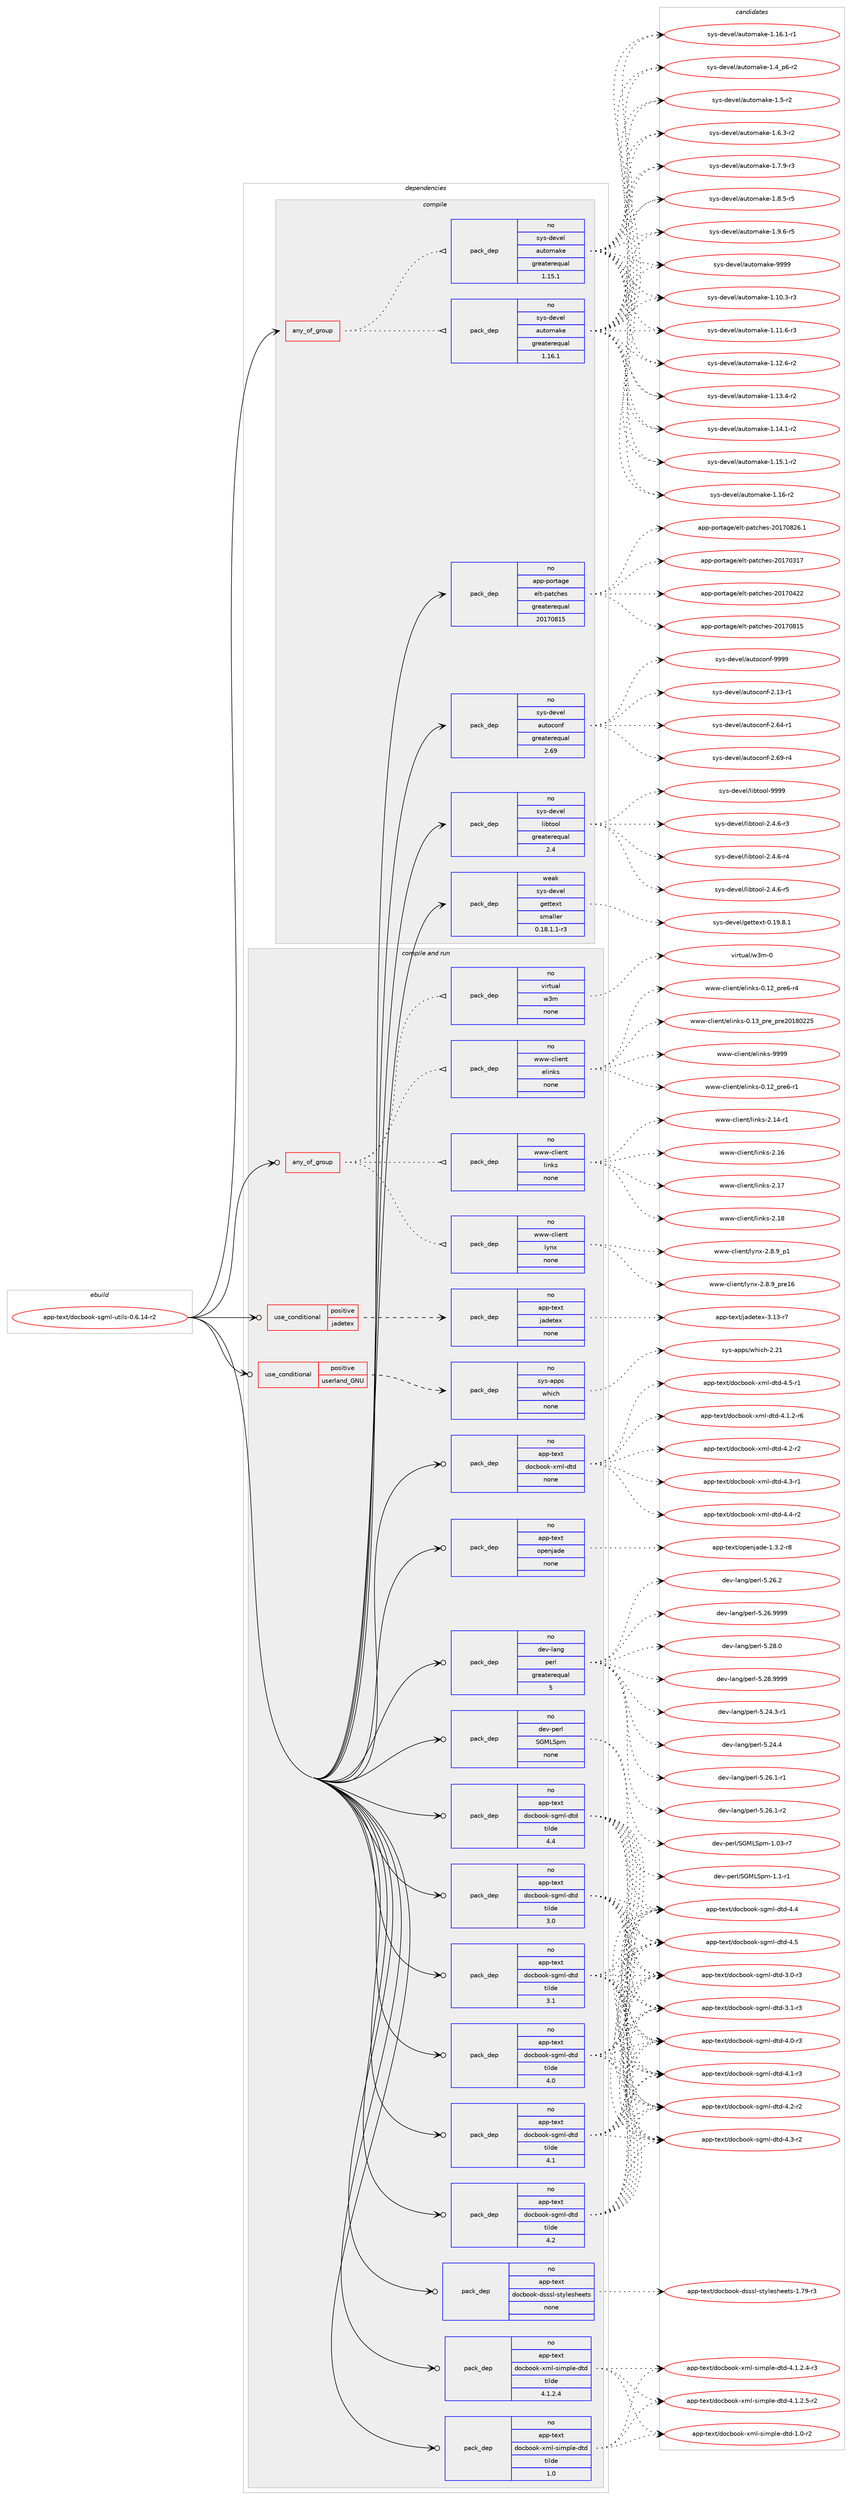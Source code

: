 digraph prolog {

# *************
# Graph options
# *************

newrank=true;
concentrate=true;
compound=true;
graph [rankdir=LR,fontname=Helvetica,fontsize=10,ranksep=1.5];#, ranksep=2.5, nodesep=0.2];
edge  [arrowhead=vee];
node  [fontname=Helvetica,fontsize=10];

# **********
# The ebuild
# **********

subgraph cluster_leftcol {
color=gray;
rank=same;
label=<<i>ebuild</i>>;
id [label="app-text/docbook-sgml-utils-0.6.14-r2", color=red, width=4, href="../app-text/docbook-sgml-utils-0.6.14-r2.svg"];
}

# ****************
# The dependencies
# ****************

subgraph cluster_midcol {
color=gray;
label=<<i>dependencies</i>>;
subgraph cluster_compile {
fillcolor="#eeeeee";
style=filled;
label=<<i>compile</i>>;
subgraph any19920 {
dependency1308523 [label=<<TABLE BORDER="0" CELLBORDER="1" CELLSPACING="0" CELLPADDING="4"><TR><TD CELLPADDING="10">any_of_group</TD></TR></TABLE>>, shape=none, color=red];subgraph pack932625 {
dependency1308524 [label=<<TABLE BORDER="0" CELLBORDER="1" CELLSPACING="0" CELLPADDING="4" WIDTH="220"><TR><TD ROWSPAN="6" CELLPADDING="30">pack_dep</TD></TR><TR><TD WIDTH="110">no</TD></TR><TR><TD>sys-devel</TD></TR><TR><TD>automake</TD></TR><TR><TD>greaterequal</TD></TR><TR><TD>1.16.1</TD></TR></TABLE>>, shape=none, color=blue];
}
dependency1308523:e -> dependency1308524:w [weight=20,style="dotted",arrowhead="oinv"];
subgraph pack932626 {
dependency1308525 [label=<<TABLE BORDER="0" CELLBORDER="1" CELLSPACING="0" CELLPADDING="4" WIDTH="220"><TR><TD ROWSPAN="6" CELLPADDING="30">pack_dep</TD></TR><TR><TD WIDTH="110">no</TD></TR><TR><TD>sys-devel</TD></TR><TR><TD>automake</TD></TR><TR><TD>greaterequal</TD></TR><TR><TD>1.15.1</TD></TR></TABLE>>, shape=none, color=blue];
}
dependency1308523:e -> dependency1308525:w [weight=20,style="dotted",arrowhead="oinv"];
}
id:e -> dependency1308523:w [weight=20,style="solid",arrowhead="vee"];
subgraph pack932627 {
dependency1308526 [label=<<TABLE BORDER="0" CELLBORDER="1" CELLSPACING="0" CELLPADDING="4" WIDTH="220"><TR><TD ROWSPAN="6" CELLPADDING="30">pack_dep</TD></TR><TR><TD WIDTH="110">no</TD></TR><TR><TD>app-portage</TD></TR><TR><TD>elt-patches</TD></TR><TR><TD>greaterequal</TD></TR><TR><TD>20170815</TD></TR></TABLE>>, shape=none, color=blue];
}
id:e -> dependency1308526:w [weight=20,style="solid",arrowhead="vee"];
subgraph pack932628 {
dependency1308527 [label=<<TABLE BORDER="0" CELLBORDER="1" CELLSPACING="0" CELLPADDING="4" WIDTH="220"><TR><TD ROWSPAN="6" CELLPADDING="30">pack_dep</TD></TR><TR><TD WIDTH="110">no</TD></TR><TR><TD>sys-devel</TD></TR><TR><TD>autoconf</TD></TR><TR><TD>greaterequal</TD></TR><TR><TD>2.69</TD></TR></TABLE>>, shape=none, color=blue];
}
id:e -> dependency1308527:w [weight=20,style="solid",arrowhead="vee"];
subgraph pack932629 {
dependency1308528 [label=<<TABLE BORDER="0" CELLBORDER="1" CELLSPACING="0" CELLPADDING="4" WIDTH="220"><TR><TD ROWSPAN="6" CELLPADDING="30">pack_dep</TD></TR><TR><TD WIDTH="110">no</TD></TR><TR><TD>sys-devel</TD></TR><TR><TD>libtool</TD></TR><TR><TD>greaterequal</TD></TR><TR><TD>2.4</TD></TR></TABLE>>, shape=none, color=blue];
}
id:e -> dependency1308528:w [weight=20,style="solid",arrowhead="vee"];
subgraph pack932630 {
dependency1308529 [label=<<TABLE BORDER="0" CELLBORDER="1" CELLSPACING="0" CELLPADDING="4" WIDTH="220"><TR><TD ROWSPAN="6" CELLPADDING="30">pack_dep</TD></TR><TR><TD WIDTH="110">weak</TD></TR><TR><TD>sys-devel</TD></TR><TR><TD>gettext</TD></TR><TR><TD>smaller</TD></TR><TR><TD>0.18.1.1-r3</TD></TR></TABLE>>, shape=none, color=blue];
}
id:e -> dependency1308529:w [weight=20,style="solid",arrowhead="vee"];
}
subgraph cluster_compileandrun {
fillcolor="#eeeeee";
style=filled;
label=<<i>compile and run</i>>;
subgraph any19921 {
dependency1308530 [label=<<TABLE BORDER="0" CELLBORDER="1" CELLSPACING="0" CELLPADDING="4"><TR><TD CELLPADDING="10">any_of_group</TD></TR></TABLE>>, shape=none, color=red];subgraph pack932631 {
dependency1308531 [label=<<TABLE BORDER="0" CELLBORDER="1" CELLSPACING="0" CELLPADDING="4" WIDTH="220"><TR><TD ROWSPAN="6" CELLPADDING="30">pack_dep</TD></TR><TR><TD WIDTH="110">no</TD></TR><TR><TD>www-client</TD></TR><TR><TD>lynx</TD></TR><TR><TD>none</TD></TR><TR><TD></TD></TR></TABLE>>, shape=none, color=blue];
}
dependency1308530:e -> dependency1308531:w [weight=20,style="dotted",arrowhead="oinv"];
subgraph pack932632 {
dependency1308532 [label=<<TABLE BORDER="0" CELLBORDER="1" CELLSPACING="0" CELLPADDING="4" WIDTH="220"><TR><TD ROWSPAN="6" CELLPADDING="30">pack_dep</TD></TR><TR><TD WIDTH="110">no</TD></TR><TR><TD>www-client</TD></TR><TR><TD>links</TD></TR><TR><TD>none</TD></TR><TR><TD></TD></TR></TABLE>>, shape=none, color=blue];
}
dependency1308530:e -> dependency1308532:w [weight=20,style="dotted",arrowhead="oinv"];
subgraph pack932633 {
dependency1308533 [label=<<TABLE BORDER="0" CELLBORDER="1" CELLSPACING="0" CELLPADDING="4" WIDTH="220"><TR><TD ROWSPAN="6" CELLPADDING="30">pack_dep</TD></TR><TR><TD WIDTH="110">no</TD></TR><TR><TD>www-client</TD></TR><TR><TD>elinks</TD></TR><TR><TD>none</TD></TR><TR><TD></TD></TR></TABLE>>, shape=none, color=blue];
}
dependency1308530:e -> dependency1308533:w [weight=20,style="dotted",arrowhead="oinv"];
subgraph pack932634 {
dependency1308534 [label=<<TABLE BORDER="0" CELLBORDER="1" CELLSPACING="0" CELLPADDING="4" WIDTH="220"><TR><TD ROWSPAN="6" CELLPADDING="30">pack_dep</TD></TR><TR><TD WIDTH="110">no</TD></TR><TR><TD>virtual</TD></TR><TR><TD>w3m</TD></TR><TR><TD>none</TD></TR><TR><TD></TD></TR></TABLE>>, shape=none, color=blue];
}
dependency1308530:e -> dependency1308534:w [weight=20,style="dotted",arrowhead="oinv"];
}
id:e -> dependency1308530:w [weight=20,style="solid",arrowhead="odotvee"];
subgraph cond355432 {
dependency1308535 [label=<<TABLE BORDER="0" CELLBORDER="1" CELLSPACING="0" CELLPADDING="4"><TR><TD ROWSPAN="3" CELLPADDING="10">use_conditional</TD></TR><TR><TD>positive</TD></TR><TR><TD>jadetex</TD></TR></TABLE>>, shape=none, color=red];
subgraph pack932635 {
dependency1308536 [label=<<TABLE BORDER="0" CELLBORDER="1" CELLSPACING="0" CELLPADDING="4" WIDTH="220"><TR><TD ROWSPAN="6" CELLPADDING="30">pack_dep</TD></TR><TR><TD WIDTH="110">no</TD></TR><TR><TD>app-text</TD></TR><TR><TD>jadetex</TD></TR><TR><TD>none</TD></TR><TR><TD></TD></TR></TABLE>>, shape=none, color=blue];
}
dependency1308535:e -> dependency1308536:w [weight=20,style="dashed",arrowhead="vee"];
}
id:e -> dependency1308535:w [weight=20,style="solid",arrowhead="odotvee"];
subgraph cond355433 {
dependency1308537 [label=<<TABLE BORDER="0" CELLBORDER="1" CELLSPACING="0" CELLPADDING="4"><TR><TD ROWSPAN="3" CELLPADDING="10">use_conditional</TD></TR><TR><TD>positive</TD></TR><TR><TD>userland_GNU</TD></TR></TABLE>>, shape=none, color=red];
subgraph pack932636 {
dependency1308538 [label=<<TABLE BORDER="0" CELLBORDER="1" CELLSPACING="0" CELLPADDING="4" WIDTH="220"><TR><TD ROWSPAN="6" CELLPADDING="30">pack_dep</TD></TR><TR><TD WIDTH="110">no</TD></TR><TR><TD>sys-apps</TD></TR><TR><TD>which</TD></TR><TR><TD>none</TD></TR><TR><TD></TD></TR></TABLE>>, shape=none, color=blue];
}
dependency1308537:e -> dependency1308538:w [weight=20,style="dashed",arrowhead="vee"];
}
id:e -> dependency1308537:w [weight=20,style="solid",arrowhead="odotvee"];
subgraph pack932637 {
dependency1308539 [label=<<TABLE BORDER="0" CELLBORDER="1" CELLSPACING="0" CELLPADDING="4" WIDTH="220"><TR><TD ROWSPAN="6" CELLPADDING="30">pack_dep</TD></TR><TR><TD WIDTH="110">no</TD></TR><TR><TD>app-text</TD></TR><TR><TD>docbook-dsssl-stylesheets</TD></TR><TR><TD>none</TD></TR><TR><TD></TD></TR></TABLE>>, shape=none, color=blue];
}
id:e -> dependency1308539:w [weight=20,style="solid",arrowhead="odotvee"];
subgraph pack932638 {
dependency1308540 [label=<<TABLE BORDER="0" CELLBORDER="1" CELLSPACING="0" CELLPADDING="4" WIDTH="220"><TR><TD ROWSPAN="6" CELLPADDING="30">pack_dep</TD></TR><TR><TD WIDTH="110">no</TD></TR><TR><TD>app-text</TD></TR><TR><TD>docbook-sgml-dtd</TD></TR><TR><TD>tilde</TD></TR><TR><TD>3.0</TD></TR></TABLE>>, shape=none, color=blue];
}
id:e -> dependency1308540:w [weight=20,style="solid",arrowhead="odotvee"];
subgraph pack932639 {
dependency1308541 [label=<<TABLE BORDER="0" CELLBORDER="1" CELLSPACING="0" CELLPADDING="4" WIDTH="220"><TR><TD ROWSPAN="6" CELLPADDING="30">pack_dep</TD></TR><TR><TD WIDTH="110">no</TD></TR><TR><TD>app-text</TD></TR><TR><TD>docbook-sgml-dtd</TD></TR><TR><TD>tilde</TD></TR><TR><TD>3.1</TD></TR></TABLE>>, shape=none, color=blue];
}
id:e -> dependency1308541:w [weight=20,style="solid",arrowhead="odotvee"];
subgraph pack932640 {
dependency1308542 [label=<<TABLE BORDER="0" CELLBORDER="1" CELLSPACING="0" CELLPADDING="4" WIDTH="220"><TR><TD ROWSPAN="6" CELLPADDING="30">pack_dep</TD></TR><TR><TD WIDTH="110">no</TD></TR><TR><TD>app-text</TD></TR><TR><TD>docbook-sgml-dtd</TD></TR><TR><TD>tilde</TD></TR><TR><TD>4.0</TD></TR></TABLE>>, shape=none, color=blue];
}
id:e -> dependency1308542:w [weight=20,style="solid",arrowhead="odotvee"];
subgraph pack932641 {
dependency1308543 [label=<<TABLE BORDER="0" CELLBORDER="1" CELLSPACING="0" CELLPADDING="4" WIDTH="220"><TR><TD ROWSPAN="6" CELLPADDING="30">pack_dep</TD></TR><TR><TD WIDTH="110">no</TD></TR><TR><TD>app-text</TD></TR><TR><TD>docbook-sgml-dtd</TD></TR><TR><TD>tilde</TD></TR><TR><TD>4.1</TD></TR></TABLE>>, shape=none, color=blue];
}
id:e -> dependency1308543:w [weight=20,style="solid",arrowhead="odotvee"];
subgraph pack932642 {
dependency1308544 [label=<<TABLE BORDER="0" CELLBORDER="1" CELLSPACING="0" CELLPADDING="4" WIDTH="220"><TR><TD ROWSPAN="6" CELLPADDING="30">pack_dep</TD></TR><TR><TD WIDTH="110">no</TD></TR><TR><TD>app-text</TD></TR><TR><TD>docbook-sgml-dtd</TD></TR><TR><TD>tilde</TD></TR><TR><TD>4.2</TD></TR></TABLE>>, shape=none, color=blue];
}
id:e -> dependency1308544:w [weight=20,style="solid",arrowhead="odotvee"];
subgraph pack932643 {
dependency1308545 [label=<<TABLE BORDER="0" CELLBORDER="1" CELLSPACING="0" CELLPADDING="4" WIDTH="220"><TR><TD ROWSPAN="6" CELLPADDING="30">pack_dep</TD></TR><TR><TD WIDTH="110">no</TD></TR><TR><TD>app-text</TD></TR><TR><TD>docbook-sgml-dtd</TD></TR><TR><TD>tilde</TD></TR><TR><TD>4.4</TD></TR></TABLE>>, shape=none, color=blue];
}
id:e -> dependency1308545:w [weight=20,style="solid",arrowhead="odotvee"];
subgraph pack932644 {
dependency1308546 [label=<<TABLE BORDER="0" CELLBORDER="1" CELLSPACING="0" CELLPADDING="4" WIDTH="220"><TR><TD ROWSPAN="6" CELLPADDING="30">pack_dep</TD></TR><TR><TD WIDTH="110">no</TD></TR><TR><TD>app-text</TD></TR><TR><TD>docbook-xml-dtd</TD></TR><TR><TD>none</TD></TR><TR><TD></TD></TR></TABLE>>, shape=none, color=blue];
}
id:e -> dependency1308546:w [weight=20,style="solid",arrowhead="odotvee"];
subgraph pack932645 {
dependency1308547 [label=<<TABLE BORDER="0" CELLBORDER="1" CELLSPACING="0" CELLPADDING="4" WIDTH="220"><TR><TD ROWSPAN="6" CELLPADDING="30">pack_dep</TD></TR><TR><TD WIDTH="110">no</TD></TR><TR><TD>app-text</TD></TR><TR><TD>docbook-xml-simple-dtd</TD></TR><TR><TD>tilde</TD></TR><TR><TD>1.0</TD></TR></TABLE>>, shape=none, color=blue];
}
id:e -> dependency1308547:w [weight=20,style="solid",arrowhead="odotvee"];
subgraph pack932646 {
dependency1308548 [label=<<TABLE BORDER="0" CELLBORDER="1" CELLSPACING="0" CELLPADDING="4" WIDTH="220"><TR><TD ROWSPAN="6" CELLPADDING="30">pack_dep</TD></TR><TR><TD WIDTH="110">no</TD></TR><TR><TD>app-text</TD></TR><TR><TD>docbook-xml-simple-dtd</TD></TR><TR><TD>tilde</TD></TR><TR><TD>4.1.2.4</TD></TR></TABLE>>, shape=none, color=blue];
}
id:e -> dependency1308548:w [weight=20,style="solid",arrowhead="odotvee"];
subgraph pack932647 {
dependency1308549 [label=<<TABLE BORDER="0" CELLBORDER="1" CELLSPACING="0" CELLPADDING="4" WIDTH="220"><TR><TD ROWSPAN="6" CELLPADDING="30">pack_dep</TD></TR><TR><TD WIDTH="110">no</TD></TR><TR><TD>app-text</TD></TR><TR><TD>openjade</TD></TR><TR><TD>none</TD></TR><TR><TD></TD></TR></TABLE>>, shape=none, color=blue];
}
id:e -> dependency1308549:w [weight=20,style="solid",arrowhead="odotvee"];
subgraph pack932648 {
dependency1308550 [label=<<TABLE BORDER="0" CELLBORDER="1" CELLSPACING="0" CELLPADDING="4" WIDTH="220"><TR><TD ROWSPAN="6" CELLPADDING="30">pack_dep</TD></TR><TR><TD WIDTH="110">no</TD></TR><TR><TD>dev-lang</TD></TR><TR><TD>perl</TD></TR><TR><TD>greaterequal</TD></TR><TR><TD>5</TD></TR></TABLE>>, shape=none, color=blue];
}
id:e -> dependency1308550:w [weight=20,style="solid",arrowhead="odotvee"];
subgraph pack932649 {
dependency1308551 [label=<<TABLE BORDER="0" CELLBORDER="1" CELLSPACING="0" CELLPADDING="4" WIDTH="220"><TR><TD ROWSPAN="6" CELLPADDING="30">pack_dep</TD></TR><TR><TD WIDTH="110">no</TD></TR><TR><TD>dev-perl</TD></TR><TR><TD>SGMLSpm</TD></TR><TR><TD>none</TD></TR><TR><TD></TD></TR></TABLE>>, shape=none, color=blue];
}
id:e -> dependency1308551:w [weight=20,style="solid",arrowhead="odotvee"];
}
subgraph cluster_run {
fillcolor="#eeeeee";
style=filled;
label=<<i>run</i>>;
}
}

# **************
# The candidates
# **************

subgraph cluster_choices {
rank=same;
color=gray;
label=<<i>candidates</i>>;

subgraph choice932625 {
color=black;
nodesep=1;
choice11512111545100101118101108479711711611110997107101454946494846514511451 [label="sys-devel/automake-1.10.3-r3", color=red, width=4,href="../sys-devel/automake-1.10.3-r3.svg"];
choice11512111545100101118101108479711711611110997107101454946494946544511451 [label="sys-devel/automake-1.11.6-r3", color=red, width=4,href="../sys-devel/automake-1.11.6-r3.svg"];
choice11512111545100101118101108479711711611110997107101454946495046544511450 [label="sys-devel/automake-1.12.6-r2", color=red, width=4,href="../sys-devel/automake-1.12.6-r2.svg"];
choice11512111545100101118101108479711711611110997107101454946495146524511450 [label="sys-devel/automake-1.13.4-r2", color=red, width=4,href="../sys-devel/automake-1.13.4-r2.svg"];
choice11512111545100101118101108479711711611110997107101454946495246494511450 [label="sys-devel/automake-1.14.1-r2", color=red, width=4,href="../sys-devel/automake-1.14.1-r2.svg"];
choice11512111545100101118101108479711711611110997107101454946495346494511450 [label="sys-devel/automake-1.15.1-r2", color=red, width=4,href="../sys-devel/automake-1.15.1-r2.svg"];
choice1151211154510010111810110847971171161111099710710145494649544511450 [label="sys-devel/automake-1.16-r2", color=red, width=4,href="../sys-devel/automake-1.16-r2.svg"];
choice11512111545100101118101108479711711611110997107101454946495446494511449 [label="sys-devel/automake-1.16.1-r1", color=red, width=4,href="../sys-devel/automake-1.16.1-r1.svg"];
choice115121115451001011181011084797117116111109971071014549465295112544511450 [label="sys-devel/automake-1.4_p6-r2", color=red, width=4,href="../sys-devel/automake-1.4_p6-r2.svg"];
choice11512111545100101118101108479711711611110997107101454946534511450 [label="sys-devel/automake-1.5-r2", color=red, width=4,href="../sys-devel/automake-1.5-r2.svg"];
choice115121115451001011181011084797117116111109971071014549465446514511450 [label="sys-devel/automake-1.6.3-r2", color=red, width=4,href="../sys-devel/automake-1.6.3-r2.svg"];
choice115121115451001011181011084797117116111109971071014549465546574511451 [label="sys-devel/automake-1.7.9-r3", color=red, width=4,href="../sys-devel/automake-1.7.9-r3.svg"];
choice115121115451001011181011084797117116111109971071014549465646534511453 [label="sys-devel/automake-1.8.5-r5", color=red, width=4,href="../sys-devel/automake-1.8.5-r5.svg"];
choice115121115451001011181011084797117116111109971071014549465746544511453 [label="sys-devel/automake-1.9.6-r5", color=red, width=4,href="../sys-devel/automake-1.9.6-r5.svg"];
choice115121115451001011181011084797117116111109971071014557575757 [label="sys-devel/automake-9999", color=red, width=4,href="../sys-devel/automake-9999.svg"];
dependency1308524:e -> choice11512111545100101118101108479711711611110997107101454946494846514511451:w [style=dotted,weight="100"];
dependency1308524:e -> choice11512111545100101118101108479711711611110997107101454946494946544511451:w [style=dotted,weight="100"];
dependency1308524:e -> choice11512111545100101118101108479711711611110997107101454946495046544511450:w [style=dotted,weight="100"];
dependency1308524:e -> choice11512111545100101118101108479711711611110997107101454946495146524511450:w [style=dotted,weight="100"];
dependency1308524:e -> choice11512111545100101118101108479711711611110997107101454946495246494511450:w [style=dotted,weight="100"];
dependency1308524:e -> choice11512111545100101118101108479711711611110997107101454946495346494511450:w [style=dotted,weight="100"];
dependency1308524:e -> choice1151211154510010111810110847971171161111099710710145494649544511450:w [style=dotted,weight="100"];
dependency1308524:e -> choice11512111545100101118101108479711711611110997107101454946495446494511449:w [style=dotted,weight="100"];
dependency1308524:e -> choice115121115451001011181011084797117116111109971071014549465295112544511450:w [style=dotted,weight="100"];
dependency1308524:e -> choice11512111545100101118101108479711711611110997107101454946534511450:w [style=dotted,weight="100"];
dependency1308524:e -> choice115121115451001011181011084797117116111109971071014549465446514511450:w [style=dotted,weight="100"];
dependency1308524:e -> choice115121115451001011181011084797117116111109971071014549465546574511451:w [style=dotted,weight="100"];
dependency1308524:e -> choice115121115451001011181011084797117116111109971071014549465646534511453:w [style=dotted,weight="100"];
dependency1308524:e -> choice115121115451001011181011084797117116111109971071014549465746544511453:w [style=dotted,weight="100"];
dependency1308524:e -> choice115121115451001011181011084797117116111109971071014557575757:w [style=dotted,weight="100"];
}
subgraph choice932626 {
color=black;
nodesep=1;
choice11512111545100101118101108479711711611110997107101454946494846514511451 [label="sys-devel/automake-1.10.3-r3", color=red, width=4,href="../sys-devel/automake-1.10.3-r3.svg"];
choice11512111545100101118101108479711711611110997107101454946494946544511451 [label="sys-devel/automake-1.11.6-r3", color=red, width=4,href="../sys-devel/automake-1.11.6-r3.svg"];
choice11512111545100101118101108479711711611110997107101454946495046544511450 [label="sys-devel/automake-1.12.6-r2", color=red, width=4,href="../sys-devel/automake-1.12.6-r2.svg"];
choice11512111545100101118101108479711711611110997107101454946495146524511450 [label="sys-devel/automake-1.13.4-r2", color=red, width=4,href="../sys-devel/automake-1.13.4-r2.svg"];
choice11512111545100101118101108479711711611110997107101454946495246494511450 [label="sys-devel/automake-1.14.1-r2", color=red, width=4,href="../sys-devel/automake-1.14.1-r2.svg"];
choice11512111545100101118101108479711711611110997107101454946495346494511450 [label="sys-devel/automake-1.15.1-r2", color=red, width=4,href="../sys-devel/automake-1.15.1-r2.svg"];
choice1151211154510010111810110847971171161111099710710145494649544511450 [label="sys-devel/automake-1.16-r2", color=red, width=4,href="../sys-devel/automake-1.16-r2.svg"];
choice11512111545100101118101108479711711611110997107101454946495446494511449 [label="sys-devel/automake-1.16.1-r1", color=red, width=4,href="../sys-devel/automake-1.16.1-r1.svg"];
choice115121115451001011181011084797117116111109971071014549465295112544511450 [label="sys-devel/automake-1.4_p6-r2", color=red, width=4,href="../sys-devel/automake-1.4_p6-r2.svg"];
choice11512111545100101118101108479711711611110997107101454946534511450 [label="sys-devel/automake-1.5-r2", color=red, width=4,href="../sys-devel/automake-1.5-r2.svg"];
choice115121115451001011181011084797117116111109971071014549465446514511450 [label="sys-devel/automake-1.6.3-r2", color=red, width=4,href="../sys-devel/automake-1.6.3-r2.svg"];
choice115121115451001011181011084797117116111109971071014549465546574511451 [label="sys-devel/automake-1.7.9-r3", color=red, width=4,href="../sys-devel/automake-1.7.9-r3.svg"];
choice115121115451001011181011084797117116111109971071014549465646534511453 [label="sys-devel/automake-1.8.5-r5", color=red, width=4,href="../sys-devel/automake-1.8.5-r5.svg"];
choice115121115451001011181011084797117116111109971071014549465746544511453 [label="sys-devel/automake-1.9.6-r5", color=red, width=4,href="../sys-devel/automake-1.9.6-r5.svg"];
choice115121115451001011181011084797117116111109971071014557575757 [label="sys-devel/automake-9999", color=red, width=4,href="../sys-devel/automake-9999.svg"];
dependency1308525:e -> choice11512111545100101118101108479711711611110997107101454946494846514511451:w [style=dotted,weight="100"];
dependency1308525:e -> choice11512111545100101118101108479711711611110997107101454946494946544511451:w [style=dotted,weight="100"];
dependency1308525:e -> choice11512111545100101118101108479711711611110997107101454946495046544511450:w [style=dotted,weight="100"];
dependency1308525:e -> choice11512111545100101118101108479711711611110997107101454946495146524511450:w [style=dotted,weight="100"];
dependency1308525:e -> choice11512111545100101118101108479711711611110997107101454946495246494511450:w [style=dotted,weight="100"];
dependency1308525:e -> choice11512111545100101118101108479711711611110997107101454946495346494511450:w [style=dotted,weight="100"];
dependency1308525:e -> choice1151211154510010111810110847971171161111099710710145494649544511450:w [style=dotted,weight="100"];
dependency1308525:e -> choice11512111545100101118101108479711711611110997107101454946495446494511449:w [style=dotted,weight="100"];
dependency1308525:e -> choice115121115451001011181011084797117116111109971071014549465295112544511450:w [style=dotted,weight="100"];
dependency1308525:e -> choice11512111545100101118101108479711711611110997107101454946534511450:w [style=dotted,weight="100"];
dependency1308525:e -> choice115121115451001011181011084797117116111109971071014549465446514511450:w [style=dotted,weight="100"];
dependency1308525:e -> choice115121115451001011181011084797117116111109971071014549465546574511451:w [style=dotted,weight="100"];
dependency1308525:e -> choice115121115451001011181011084797117116111109971071014549465646534511453:w [style=dotted,weight="100"];
dependency1308525:e -> choice115121115451001011181011084797117116111109971071014549465746544511453:w [style=dotted,weight="100"];
dependency1308525:e -> choice115121115451001011181011084797117116111109971071014557575757:w [style=dotted,weight="100"];
}
subgraph choice932627 {
color=black;
nodesep=1;
choice97112112451121111141169710310147101108116451129711699104101115455048495548514955 [label="app-portage/elt-patches-20170317", color=red, width=4,href="../app-portage/elt-patches-20170317.svg"];
choice97112112451121111141169710310147101108116451129711699104101115455048495548525050 [label="app-portage/elt-patches-20170422", color=red, width=4,href="../app-portage/elt-patches-20170422.svg"];
choice97112112451121111141169710310147101108116451129711699104101115455048495548564953 [label="app-portage/elt-patches-20170815", color=red, width=4,href="../app-portage/elt-patches-20170815.svg"];
choice971121124511211111411697103101471011081164511297116991041011154550484955485650544649 [label="app-portage/elt-patches-20170826.1", color=red, width=4,href="../app-portage/elt-patches-20170826.1.svg"];
dependency1308526:e -> choice97112112451121111141169710310147101108116451129711699104101115455048495548514955:w [style=dotted,weight="100"];
dependency1308526:e -> choice97112112451121111141169710310147101108116451129711699104101115455048495548525050:w [style=dotted,weight="100"];
dependency1308526:e -> choice97112112451121111141169710310147101108116451129711699104101115455048495548564953:w [style=dotted,weight="100"];
dependency1308526:e -> choice971121124511211111411697103101471011081164511297116991041011154550484955485650544649:w [style=dotted,weight="100"];
}
subgraph choice932628 {
color=black;
nodesep=1;
choice1151211154510010111810110847971171161119911111010245504649514511449 [label="sys-devel/autoconf-2.13-r1", color=red, width=4,href="../sys-devel/autoconf-2.13-r1.svg"];
choice1151211154510010111810110847971171161119911111010245504654524511449 [label="sys-devel/autoconf-2.64-r1", color=red, width=4,href="../sys-devel/autoconf-2.64-r1.svg"];
choice1151211154510010111810110847971171161119911111010245504654574511452 [label="sys-devel/autoconf-2.69-r4", color=red, width=4,href="../sys-devel/autoconf-2.69-r4.svg"];
choice115121115451001011181011084797117116111991111101024557575757 [label="sys-devel/autoconf-9999", color=red, width=4,href="../sys-devel/autoconf-9999.svg"];
dependency1308527:e -> choice1151211154510010111810110847971171161119911111010245504649514511449:w [style=dotted,weight="100"];
dependency1308527:e -> choice1151211154510010111810110847971171161119911111010245504654524511449:w [style=dotted,weight="100"];
dependency1308527:e -> choice1151211154510010111810110847971171161119911111010245504654574511452:w [style=dotted,weight="100"];
dependency1308527:e -> choice115121115451001011181011084797117116111991111101024557575757:w [style=dotted,weight="100"];
}
subgraph choice932629 {
color=black;
nodesep=1;
choice1151211154510010111810110847108105981161111111084550465246544511451 [label="sys-devel/libtool-2.4.6-r3", color=red, width=4,href="../sys-devel/libtool-2.4.6-r3.svg"];
choice1151211154510010111810110847108105981161111111084550465246544511452 [label="sys-devel/libtool-2.4.6-r4", color=red, width=4,href="../sys-devel/libtool-2.4.6-r4.svg"];
choice1151211154510010111810110847108105981161111111084550465246544511453 [label="sys-devel/libtool-2.4.6-r5", color=red, width=4,href="../sys-devel/libtool-2.4.6-r5.svg"];
choice1151211154510010111810110847108105981161111111084557575757 [label="sys-devel/libtool-9999", color=red, width=4,href="../sys-devel/libtool-9999.svg"];
dependency1308528:e -> choice1151211154510010111810110847108105981161111111084550465246544511451:w [style=dotted,weight="100"];
dependency1308528:e -> choice1151211154510010111810110847108105981161111111084550465246544511452:w [style=dotted,weight="100"];
dependency1308528:e -> choice1151211154510010111810110847108105981161111111084550465246544511453:w [style=dotted,weight="100"];
dependency1308528:e -> choice1151211154510010111810110847108105981161111111084557575757:w [style=dotted,weight="100"];
}
subgraph choice932630 {
color=black;
nodesep=1;
choice1151211154510010111810110847103101116116101120116454846495746564649 [label="sys-devel/gettext-0.19.8.1", color=red, width=4,href="../sys-devel/gettext-0.19.8.1.svg"];
dependency1308529:e -> choice1151211154510010111810110847103101116116101120116454846495746564649:w [style=dotted,weight="100"];
}
subgraph choice932631 {
color=black;
nodesep=1;
choice1191191194599108105101110116471081211101204550465646579511249 [label="www-client/lynx-2.8.9_p1", color=red, width=4,href="../www-client/lynx-2.8.9_p1.svg"];
choice119119119459910810510111011647108121110120455046564657951121141014954 [label="www-client/lynx-2.8.9_pre16", color=red, width=4,href="../www-client/lynx-2.8.9_pre16.svg"];
dependency1308531:e -> choice1191191194599108105101110116471081211101204550465646579511249:w [style=dotted,weight="100"];
dependency1308531:e -> choice119119119459910810510111011647108121110120455046564657951121141014954:w [style=dotted,weight="100"];
}
subgraph choice932632 {
color=black;
nodesep=1;
choice11911911945991081051011101164710810511010711545504649524511449 [label="www-client/links-2.14-r1", color=red, width=4,href="../www-client/links-2.14-r1.svg"];
choice1191191194599108105101110116471081051101071154550464954 [label="www-client/links-2.16", color=red, width=4,href="../www-client/links-2.16.svg"];
choice1191191194599108105101110116471081051101071154550464955 [label="www-client/links-2.17", color=red, width=4,href="../www-client/links-2.17.svg"];
choice1191191194599108105101110116471081051101071154550464956 [label="www-client/links-2.18", color=red, width=4,href="../www-client/links-2.18.svg"];
dependency1308532:e -> choice11911911945991081051011101164710810511010711545504649524511449:w [style=dotted,weight="100"];
dependency1308532:e -> choice1191191194599108105101110116471081051101071154550464954:w [style=dotted,weight="100"];
dependency1308532:e -> choice1191191194599108105101110116471081051101071154550464955:w [style=dotted,weight="100"];
dependency1308532:e -> choice1191191194599108105101110116471081051101071154550464956:w [style=dotted,weight="100"];
}
subgraph choice932633 {
color=black;
nodesep=1;
choice119119119459910810510111011647101108105110107115454846495095112114101544511449 [label="www-client/elinks-0.12_pre6-r1", color=red, width=4,href="../www-client/elinks-0.12_pre6-r1.svg"];
choice119119119459910810510111011647101108105110107115454846495095112114101544511452 [label="www-client/elinks-0.12_pre6-r4", color=red, width=4,href="../www-client/elinks-0.12_pre6-r4.svg"];
choice119119119459910810510111011647101108105110107115454846495195112114101951121141015048495648505053 [label="www-client/elinks-0.13_pre_pre20180225", color=red, width=4,href="../www-client/elinks-0.13_pre_pre20180225.svg"];
choice1191191194599108105101110116471011081051101071154557575757 [label="www-client/elinks-9999", color=red, width=4,href="../www-client/elinks-9999.svg"];
dependency1308533:e -> choice119119119459910810510111011647101108105110107115454846495095112114101544511449:w [style=dotted,weight="100"];
dependency1308533:e -> choice119119119459910810510111011647101108105110107115454846495095112114101544511452:w [style=dotted,weight="100"];
dependency1308533:e -> choice119119119459910810510111011647101108105110107115454846495195112114101951121141015048495648505053:w [style=dotted,weight="100"];
dependency1308533:e -> choice1191191194599108105101110116471011081051101071154557575757:w [style=dotted,weight="100"];
}
subgraph choice932634 {
color=black;
nodesep=1;
choice1181051141161179710847119511094548 [label="virtual/w3m-0", color=red, width=4,href="../virtual/w3m-0.svg"];
dependency1308534:e -> choice1181051141161179710847119511094548:w [style=dotted,weight="100"];
}
subgraph choice932635 {
color=black;
nodesep=1;
choice9711211245116101120116471069710010111610112045514649514511455 [label="app-text/jadetex-3.13-r7", color=red, width=4,href="../app-text/jadetex-3.13-r7.svg"];
dependency1308536:e -> choice9711211245116101120116471069710010111610112045514649514511455:w [style=dotted,weight="100"];
}
subgraph choice932636 {
color=black;
nodesep=1;
choice115121115459711211211547119104105991044550465049 [label="sys-apps/which-2.21", color=red, width=4,href="../sys-apps/which-2.21.svg"];
dependency1308538:e -> choice115121115459711211211547119104105991044550465049:w [style=dotted,weight="100"];
}
subgraph choice932637 {
color=black;
nodesep=1;
choice9711211245116101120116471001119998111111107451001151151151084511511612110810111510410110111611545494655574511451 [label="app-text/docbook-dsssl-stylesheets-1.79-r3", color=red, width=4,href="../app-text/docbook-dsssl-stylesheets-1.79-r3.svg"];
dependency1308539:e -> choice9711211245116101120116471001119998111111107451001151151151084511511612110810111510410110111611545494655574511451:w [style=dotted,weight="100"];
}
subgraph choice932638 {
color=black;
nodesep=1;
choice97112112451161011201164710011199981111111074511510310910845100116100455146484511451 [label="app-text/docbook-sgml-dtd-3.0-r3", color=red, width=4,href="../app-text/docbook-sgml-dtd-3.0-r3.svg"];
choice97112112451161011201164710011199981111111074511510310910845100116100455146494511451 [label="app-text/docbook-sgml-dtd-3.1-r3", color=red, width=4,href="../app-text/docbook-sgml-dtd-3.1-r3.svg"];
choice97112112451161011201164710011199981111111074511510310910845100116100455246484511451 [label="app-text/docbook-sgml-dtd-4.0-r3", color=red, width=4,href="../app-text/docbook-sgml-dtd-4.0-r3.svg"];
choice97112112451161011201164710011199981111111074511510310910845100116100455246494511451 [label="app-text/docbook-sgml-dtd-4.1-r3", color=red, width=4,href="../app-text/docbook-sgml-dtd-4.1-r3.svg"];
choice97112112451161011201164710011199981111111074511510310910845100116100455246504511450 [label="app-text/docbook-sgml-dtd-4.2-r2", color=red, width=4,href="../app-text/docbook-sgml-dtd-4.2-r2.svg"];
choice97112112451161011201164710011199981111111074511510310910845100116100455246514511450 [label="app-text/docbook-sgml-dtd-4.3-r2", color=red, width=4,href="../app-text/docbook-sgml-dtd-4.3-r2.svg"];
choice9711211245116101120116471001119998111111107451151031091084510011610045524652 [label="app-text/docbook-sgml-dtd-4.4", color=red, width=4,href="../app-text/docbook-sgml-dtd-4.4.svg"];
choice9711211245116101120116471001119998111111107451151031091084510011610045524653 [label="app-text/docbook-sgml-dtd-4.5", color=red, width=4,href="../app-text/docbook-sgml-dtd-4.5.svg"];
dependency1308540:e -> choice97112112451161011201164710011199981111111074511510310910845100116100455146484511451:w [style=dotted,weight="100"];
dependency1308540:e -> choice97112112451161011201164710011199981111111074511510310910845100116100455146494511451:w [style=dotted,weight="100"];
dependency1308540:e -> choice97112112451161011201164710011199981111111074511510310910845100116100455246484511451:w [style=dotted,weight="100"];
dependency1308540:e -> choice97112112451161011201164710011199981111111074511510310910845100116100455246494511451:w [style=dotted,weight="100"];
dependency1308540:e -> choice97112112451161011201164710011199981111111074511510310910845100116100455246504511450:w [style=dotted,weight="100"];
dependency1308540:e -> choice97112112451161011201164710011199981111111074511510310910845100116100455246514511450:w [style=dotted,weight="100"];
dependency1308540:e -> choice9711211245116101120116471001119998111111107451151031091084510011610045524652:w [style=dotted,weight="100"];
dependency1308540:e -> choice9711211245116101120116471001119998111111107451151031091084510011610045524653:w [style=dotted,weight="100"];
}
subgraph choice932639 {
color=black;
nodesep=1;
choice97112112451161011201164710011199981111111074511510310910845100116100455146484511451 [label="app-text/docbook-sgml-dtd-3.0-r3", color=red, width=4,href="../app-text/docbook-sgml-dtd-3.0-r3.svg"];
choice97112112451161011201164710011199981111111074511510310910845100116100455146494511451 [label="app-text/docbook-sgml-dtd-3.1-r3", color=red, width=4,href="../app-text/docbook-sgml-dtd-3.1-r3.svg"];
choice97112112451161011201164710011199981111111074511510310910845100116100455246484511451 [label="app-text/docbook-sgml-dtd-4.0-r3", color=red, width=4,href="../app-text/docbook-sgml-dtd-4.0-r3.svg"];
choice97112112451161011201164710011199981111111074511510310910845100116100455246494511451 [label="app-text/docbook-sgml-dtd-4.1-r3", color=red, width=4,href="../app-text/docbook-sgml-dtd-4.1-r3.svg"];
choice97112112451161011201164710011199981111111074511510310910845100116100455246504511450 [label="app-text/docbook-sgml-dtd-4.2-r2", color=red, width=4,href="../app-text/docbook-sgml-dtd-4.2-r2.svg"];
choice97112112451161011201164710011199981111111074511510310910845100116100455246514511450 [label="app-text/docbook-sgml-dtd-4.3-r2", color=red, width=4,href="../app-text/docbook-sgml-dtd-4.3-r2.svg"];
choice9711211245116101120116471001119998111111107451151031091084510011610045524652 [label="app-text/docbook-sgml-dtd-4.4", color=red, width=4,href="../app-text/docbook-sgml-dtd-4.4.svg"];
choice9711211245116101120116471001119998111111107451151031091084510011610045524653 [label="app-text/docbook-sgml-dtd-4.5", color=red, width=4,href="../app-text/docbook-sgml-dtd-4.5.svg"];
dependency1308541:e -> choice97112112451161011201164710011199981111111074511510310910845100116100455146484511451:w [style=dotted,weight="100"];
dependency1308541:e -> choice97112112451161011201164710011199981111111074511510310910845100116100455146494511451:w [style=dotted,weight="100"];
dependency1308541:e -> choice97112112451161011201164710011199981111111074511510310910845100116100455246484511451:w [style=dotted,weight="100"];
dependency1308541:e -> choice97112112451161011201164710011199981111111074511510310910845100116100455246494511451:w [style=dotted,weight="100"];
dependency1308541:e -> choice97112112451161011201164710011199981111111074511510310910845100116100455246504511450:w [style=dotted,weight="100"];
dependency1308541:e -> choice97112112451161011201164710011199981111111074511510310910845100116100455246514511450:w [style=dotted,weight="100"];
dependency1308541:e -> choice9711211245116101120116471001119998111111107451151031091084510011610045524652:w [style=dotted,weight="100"];
dependency1308541:e -> choice9711211245116101120116471001119998111111107451151031091084510011610045524653:w [style=dotted,weight="100"];
}
subgraph choice932640 {
color=black;
nodesep=1;
choice97112112451161011201164710011199981111111074511510310910845100116100455146484511451 [label="app-text/docbook-sgml-dtd-3.0-r3", color=red, width=4,href="../app-text/docbook-sgml-dtd-3.0-r3.svg"];
choice97112112451161011201164710011199981111111074511510310910845100116100455146494511451 [label="app-text/docbook-sgml-dtd-3.1-r3", color=red, width=4,href="../app-text/docbook-sgml-dtd-3.1-r3.svg"];
choice97112112451161011201164710011199981111111074511510310910845100116100455246484511451 [label="app-text/docbook-sgml-dtd-4.0-r3", color=red, width=4,href="../app-text/docbook-sgml-dtd-4.0-r3.svg"];
choice97112112451161011201164710011199981111111074511510310910845100116100455246494511451 [label="app-text/docbook-sgml-dtd-4.1-r3", color=red, width=4,href="../app-text/docbook-sgml-dtd-4.1-r3.svg"];
choice97112112451161011201164710011199981111111074511510310910845100116100455246504511450 [label="app-text/docbook-sgml-dtd-4.2-r2", color=red, width=4,href="../app-text/docbook-sgml-dtd-4.2-r2.svg"];
choice97112112451161011201164710011199981111111074511510310910845100116100455246514511450 [label="app-text/docbook-sgml-dtd-4.3-r2", color=red, width=4,href="../app-text/docbook-sgml-dtd-4.3-r2.svg"];
choice9711211245116101120116471001119998111111107451151031091084510011610045524652 [label="app-text/docbook-sgml-dtd-4.4", color=red, width=4,href="../app-text/docbook-sgml-dtd-4.4.svg"];
choice9711211245116101120116471001119998111111107451151031091084510011610045524653 [label="app-text/docbook-sgml-dtd-4.5", color=red, width=4,href="../app-text/docbook-sgml-dtd-4.5.svg"];
dependency1308542:e -> choice97112112451161011201164710011199981111111074511510310910845100116100455146484511451:w [style=dotted,weight="100"];
dependency1308542:e -> choice97112112451161011201164710011199981111111074511510310910845100116100455146494511451:w [style=dotted,weight="100"];
dependency1308542:e -> choice97112112451161011201164710011199981111111074511510310910845100116100455246484511451:w [style=dotted,weight="100"];
dependency1308542:e -> choice97112112451161011201164710011199981111111074511510310910845100116100455246494511451:w [style=dotted,weight="100"];
dependency1308542:e -> choice97112112451161011201164710011199981111111074511510310910845100116100455246504511450:w [style=dotted,weight="100"];
dependency1308542:e -> choice97112112451161011201164710011199981111111074511510310910845100116100455246514511450:w [style=dotted,weight="100"];
dependency1308542:e -> choice9711211245116101120116471001119998111111107451151031091084510011610045524652:w [style=dotted,weight="100"];
dependency1308542:e -> choice9711211245116101120116471001119998111111107451151031091084510011610045524653:w [style=dotted,weight="100"];
}
subgraph choice932641 {
color=black;
nodesep=1;
choice97112112451161011201164710011199981111111074511510310910845100116100455146484511451 [label="app-text/docbook-sgml-dtd-3.0-r3", color=red, width=4,href="../app-text/docbook-sgml-dtd-3.0-r3.svg"];
choice97112112451161011201164710011199981111111074511510310910845100116100455146494511451 [label="app-text/docbook-sgml-dtd-3.1-r3", color=red, width=4,href="../app-text/docbook-sgml-dtd-3.1-r3.svg"];
choice97112112451161011201164710011199981111111074511510310910845100116100455246484511451 [label="app-text/docbook-sgml-dtd-4.0-r3", color=red, width=4,href="../app-text/docbook-sgml-dtd-4.0-r3.svg"];
choice97112112451161011201164710011199981111111074511510310910845100116100455246494511451 [label="app-text/docbook-sgml-dtd-4.1-r3", color=red, width=4,href="../app-text/docbook-sgml-dtd-4.1-r3.svg"];
choice97112112451161011201164710011199981111111074511510310910845100116100455246504511450 [label="app-text/docbook-sgml-dtd-4.2-r2", color=red, width=4,href="../app-text/docbook-sgml-dtd-4.2-r2.svg"];
choice97112112451161011201164710011199981111111074511510310910845100116100455246514511450 [label="app-text/docbook-sgml-dtd-4.3-r2", color=red, width=4,href="../app-text/docbook-sgml-dtd-4.3-r2.svg"];
choice9711211245116101120116471001119998111111107451151031091084510011610045524652 [label="app-text/docbook-sgml-dtd-4.4", color=red, width=4,href="../app-text/docbook-sgml-dtd-4.4.svg"];
choice9711211245116101120116471001119998111111107451151031091084510011610045524653 [label="app-text/docbook-sgml-dtd-4.5", color=red, width=4,href="../app-text/docbook-sgml-dtd-4.5.svg"];
dependency1308543:e -> choice97112112451161011201164710011199981111111074511510310910845100116100455146484511451:w [style=dotted,weight="100"];
dependency1308543:e -> choice97112112451161011201164710011199981111111074511510310910845100116100455146494511451:w [style=dotted,weight="100"];
dependency1308543:e -> choice97112112451161011201164710011199981111111074511510310910845100116100455246484511451:w [style=dotted,weight="100"];
dependency1308543:e -> choice97112112451161011201164710011199981111111074511510310910845100116100455246494511451:w [style=dotted,weight="100"];
dependency1308543:e -> choice97112112451161011201164710011199981111111074511510310910845100116100455246504511450:w [style=dotted,weight="100"];
dependency1308543:e -> choice97112112451161011201164710011199981111111074511510310910845100116100455246514511450:w [style=dotted,weight="100"];
dependency1308543:e -> choice9711211245116101120116471001119998111111107451151031091084510011610045524652:w [style=dotted,weight="100"];
dependency1308543:e -> choice9711211245116101120116471001119998111111107451151031091084510011610045524653:w [style=dotted,weight="100"];
}
subgraph choice932642 {
color=black;
nodesep=1;
choice97112112451161011201164710011199981111111074511510310910845100116100455146484511451 [label="app-text/docbook-sgml-dtd-3.0-r3", color=red, width=4,href="../app-text/docbook-sgml-dtd-3.0-r3.svg"];
choice97112112451161011201164710011199981111111074511510310910845100116100455146494511451 [label="app-text/docbook-sgml-dtd-3.1-r3", color=red, width=4,href="../app-text/docbook-sgml-dtd-3.1-r3.svg"];
choice97112112451161011201164710011199981111111074511510310910845100116100455246484511451 [label="app-text/docbook-sgml-dtd-4.0-r3", color=red, width=4,href="../app-text/docbook-sgml-dtd-4.0-r3.svg"];
choice97112112451161011201164710011199981111111074511510310910845100116100455246494511451 [label="app-text/docbook-sgml-dtd-4.1-r3", color=red, width=4,href="../app-text/docbook-sgml-dtd-4.1-r3.svg"];
choice97112112451161011201164710011199981111111074511510310910845100116100455246504511450 [label="app-text/docbook-sgml-dtd-4.2-r2", color=red, width=4,href="../app-text/docbook-sgml-dtd-4.2-r2.svg"];
choice97112112451161011201164710011199981111111074511510310910845100116100455246514511450 [label="app-text/docbook-sgml-dtd-4.3-r2", color=red, width=4,href="../app-text/docbook-sgml-dtd-4.3-r2.svg"];
choice9711211245116101120116471001119998111111107451151031091084510011610045524652 [label="app-text/docbook-sgml-dtd-4.4", color=red, width=4,href="../app-text/docbook-sgml-dtd-4.4.svg"];
choice9711211245116101120116471001119998111111107451151031091084510011610045524653 [label="app-text/docbook-sgml-dtd-4.5", color=red, width=4,href="../app-text/docbook-sgml-dtd-4.5.svg"];
dependency1308544:e -> choice97112112451161011201164710011199981111111074511510310910845100116100455146484511451:w [style=dotted,weight="100"];
dependency1308544:e -> choice97112112451161011201164710011199981111111074511510310910845100116100455146494511451:w [style=dotted,weight="100"];
dependency1308544:e -> choice97112112451161011201164710011199981111111074511510310910845100116100455246484511451:w [style=dotted,weight="100"];
dependency1308544:e -> choice97112112451161011201164710011199981111111074511510310910845100116100455246494511451:w [style=dotted,weight="100"];
dependency1308544:e -> choice97112112451161011201164710011199981111111074511510310910845100116100455246504511450:w [style=dotted,weight="100"];
dependency1308544:e -> choice97112112451161011201164710011199981111111074511510310910845100116100455246514511450:w [style=dotted,weight="100"];
dependency1308544:e -> choice9711211245116101120116471001119998111111107451151031091084510011610045524652:w [style=dotted,weight="100"];
dependency1308544:e -> choice9711211245116101120116471001119998111111107451151031091084510011610045524653:w [style=dotted,weight="100"];
}
subgraph choice932643 {
color=black;
nodesep=1;
choice97112112451161011201164710011199981111111074511510310910845100116100455146484511451 [label="app-text/docbook-sgml-dtd-3.0-r3", color=red, width=4,href="../app-text/docbook-sgml-dtd-3.0-r3.svg"];
choice97112112451161011201164710011199981111111074511510310910845100116100455146494511451 [label="app-text/docbook-sgml-dtd-3.1-r3", color=red, width=4,href="../app-text/docbook-sgml-dtd-3.1-r3.svg"];
choice97112112451161011201164710011199981111111074511510310910845100116100455246484511451 [label="app-text/docbook-sgml-dtd-4.0-r3", color=red, width=4,href="../app-text/docbook-sgml-dtd-4.0-r3.svg"];
choice97112112451161011201164710011199981111111074511510310910845100116100455246494511451 [label="app-text/docbook-sgml-dtd-4.1-r3", color=red, width=4,href="../app-text/docbook-sgml-dtd-4.1-r3.svg"];
choice97112112451161011201164710011199981111111074511510310910845100116100455246504511450 [label="app-text/docbook-sgml-dtd-4.2-r2", color=red, width=4,href="../app-text/docbook-sgml-dtd-4.2-r2.svg"];
choice97112112451161011201164710011199981111111074511510310910845100116100455246514511450 [label="app-text/docbook-sgml-dtd-4.3-r2", color=red, width=4,href="../app-text/docbook-sgml-dtd-4.3-r2.svg"];
choice9711211245116101120116471001119998111111107451151031091084510011610045524652 [label="app-text/docbook-sgml-dtd-4.4", color=red, width=4,href="../app-text/docbook-sgml-dtd-4.4.svg"];
choice9711211245116101120116471001119998111111107451151031091084510011610045524653 [label="app-text/docbook-sgml-dtd-4.5", color=red, width=4,href="../app-text/docbook-sgml-dtd-4.5.svg"];
dependency1308545:e -> choice97112112451161011201164710011199981111111074511510310910845100116100455146484511451:w [style=dotted,weight="100"];
dependency1308545:e -> choice97112112451161011201164710011199981111111074511510310910845100116100455146494511451:w [style=dotted,weight="100"];
dependency1308545:e -> choice97112112451161011201164710011199981111111074511510310910845100116100455246484511451:w [style=dotted,weight="100"];
dependency1308545:e -> choice97112112451161011201164710011199981111111074511510310910845100116100455246494511451:w [style=dotted,weight="100"];
dependency1308545:e -> choice97112112451161011201164710011199981111111074511510310910845100116100455246504511450:w [style=dotted,weight="100"];
dependency1308545:e -> choice97112112451161011201164710011199981111111074511510310910845100116100455246514511450:w [style=dotted,weight="100"];
dependency1308545:e -> choice9711211245116101120116471001119998111111107451151031091084510011610045524652:w [style=dotted,weight="100"];
dependency1308545:e -> choice9711211245116101120116471001119998111111107451151031091084510011610045524653:w [style=dotted,weight="100"];
}
subgraph choice932644 {
color=black;
nodesep=1;
choice971121124511610112011647100111999811111110745120109108451001161004552464946504511454 [label="app-text/docbook-xml-dtd-4.1.2-r6", color=red, width=4,href="../app-text/docbook-xml-dtd-4.1.2-r6.svg"];
choice97112112451161011201164710011199981111111074512010910845100116100455246504511450 [label="app-text/docbook-xml-dtd-4.2-r2", color=red, width=4,href="../app-text/docbook-xml-dtd-4.2-r2.svg"];
choice97112112451161011201164710011199981111111074512010910845100116100455246514511449 [label="app-text/docbook-xml-dtd-4.3-r1", color=red, width=4,href="../app-text/docbook-xml-dtd-4.3-r1.svg"];
choice97112112451161011201164710011199981111111074512010910845100116100455246524511450 [label="app-text/docbook-xml-dtd-4.4-r2", color=red, width=4,href="../app-text/docbook-xml-dtd-4.4-r2.svg"];
choice97112112451161011201164710011199981111111074512010910845100116100455246534511449 [label="app-text/docbook-xml-dtd-4.5-r1", color=red, width=4,href="../app-text/docbook-xml-dtd-4.5-r1.svg"];
dependency1308546:e -> choice971121124511610112011647100111999811111110745120109108451001161004552464946504511454:w [style=dotted,weight="100"];
dependency1308546:e -> choice97112112451161011201164710011199981111111074512010910845100116100455246504511450:w [style=dotted,weight="100"];
dependency1308546:e -> choice97112112451161011201164710011199981111111074512010910845100116100455246514511449:w [style=dotted,weight="100"];
dependency1308546:e -> choice97112112451161011201164710011199981111111074512010910845100116100455246524511450:w [style=dotted,weight="100"];
dependency1308546:e -> choice97112112451161011201164710011199981111111074512010910845100116100455246534511449:w [style=dotted,weight="100"];
}
subgraph choice932645 {
color=black;
nodesep=1;
choice9711211245116101120116471001119998111111107451201091084511510510911210810145100116100454946484511450 [label="app-text/docbook-xml-simple-dtd-1.0-r2", color=red, width=4,href="../app-text/docbook-xml-simple-dtd-1.0-r2.svg"];
choice971121124511610112011647100111999811111110745120109108451151051091121081014510011610045524649465046524511451 [label="app-text/docbook-xml-simple-dtd-4.1.2.4-r3", color=red, width=4,href="../app-text/docbook-xml-simple-dtd-4.1.2.4-r3.svg"];
choice971121124511610112011647100111999811111110745120109108451151051091121081014510011610045524649465046534511450 [label="app-text/docbook-xml-simple-dtd-4.1.2.5-r2", color=red, width=4,href="../app-text/docbook-xml-simple-dtd-4.1.2.5-r2.svg"];
dependency1308547:e -> choice9711211245116101120116471001119998111111107451201091084511510510911210810145100116100454946484511450:w [style=dotted,weight="100"];
dependency1308547:e -> choice971121124511610112011647100111999811111110745120109108451151051091121081014510011610045524649465046524511451:w [style=dotted,weight="100"];
dependency1308547:e -> choice971121124511610112011647100111999811111110745120109108451151051091121081014510011610045524649465046534511450:w [style=dotted,weight="100"];
}
subgraph choice932646 {
color=black;
nodesep=1;
choice9711211245116101120116471001119998111111107451201091084511510510911210810145100116100454946484511450 [label="app-text/docbook-xml-simple-dtd-1.0-r2", color=red, width=4,href="../app-text/docbook-xml-simple-dtd-1.0-r2.svg"];
choice971121124511610112011647100111999811111110745120109108451151051091121081014510011610045524649465046524511451 [label="app-text/docbook-xml-simple-dtd-4.1.2.4-r3", color=red, width=4,href="../app-text/docbook-xml-simple-dtd-4.1.2.4-r3.svg"];
choice971121124511610112011647100111999811111110745120109108451151051091121081014510011610045524649465046534511450 [label="app-text/docbook-xml-simple-dtd-4.1.2.5-r2", color=red, width=4,href="../app-text/docbook-xml-simple-dtd-4.1.2.5-r2.svg"];
dependency1308548:e -> choice9711211245116101120116471001119998111111107451201091084511510510911210810145100116100454946484511450:w [style=dotted,weight="100"];
dependency1308548:e -> choice971121124511610112011647100111999811111110745120109108451151051091121081014510011610045524649465046524511451:w [style=dotted,weight="100"];
dependency1308548:e -> choice971121124511610112011647100111999811111110745120109108451151051091121081014510011610045524649465046534511450:w [style=dotted,weight="100"];
}
subgraph choice932647 {
color=black;
nodesep=1;
choice971121124511610112011647111112101110106971001014549465146504511456 [label="app-text/openjade-1.3.2-r8", color=red, width=4,href="../app-text/openjade-1.3.2-r8.svg"];
dependency1308549:e -> choice971121124511610112011647111112101110106971001014549465146504511456:w [style=dotted,weight="100"];
}
subgraph choice932648 {
color=black;
nodesep=1;
choice100101118451089711010347112101114108455346505246514511449 [label="dev-lang/perl-5.24.3-r1", color=red, width=4,href="../dev-lang/perl-5.24.3-r1.svg"];
choice10010111845108971101034711210111410845534650524652 [label="dev-lang/perl-5.24.4", color=red, width=4,href="../dev-lang/perl-5.24.4.svg"];
choice100101118451089711010347112101114108455346505446494511449 [label="dev-lang/perl-5.26.1-r1", color=red, width=4,href="../dev-lang/perl-5.26.1-r1.svg"];
choice100101118451089711010347112101114108455346505446494511450 [label="dev-lang/perl-5.26.1-r2", color=red, width=4,href="../dev-lang/perl-5.26.1-r2.svg"];
choice10010111845108971101034711210111410845534650544650 [label="dev-lang/perl-5.26.2", color=red, width=4,href="../dev-lang/perl-5.26.2.svg"];
choice10010111845108971101034711210111410845534650544657575757 [label="dev-lang/perl-5.26.9999", color=red, width=4,href="../dev-lang/perl-5.26.9999.svg"];
choice10010111845108971101034711210111410845534650564648 [label="dev-lang/perl-5.28.0", color=red, width=4,href="../dev-lang/perl-5.28.0.svg"];
choice10010111845108971101034711210111410845534650564657575757 [label="dev-lang/perl-5.28.9999", color=red, width=4,href="../dev-lang/perl-5.28.9999.svg"];
dependency1308550:e -> choice100101118451089711010347112101114108455346505246514511449:w [style=dotted,weight="100"];
dependency1308550:e -> choice10010111845108971101034711210111410845534650524652:w [style=dotted,weight="100"];
dependency1308550:e -> choice100101118451089711010347112101114108455346505446494511449:w [style=dotted,weight="100"];
dependency1308550:e -> choice100101118451089711010347112101114108455346505446494511450:w [style=dotted,weight="100"];
dependency1308550:e -> choice10010111845108971101034711210111410845534650544650:w [style=dotted,weight="100"];
dependency1308550:e -> choice10010111845108971101034711210111410845534650544657575757:w [style=dotted,weight="100"];
dependency1308550:e -> choice10010111845108971101034711210111410845534650564648:w [style=dotted,weight="100"];
dependency1308550:e -> choice10010111845108971101034711210111410845534650564657575757:w [style=dotted,weight="100"];
}
subgraph choice932649 {
color=black;
nodesep=1;
choice1001011184511210111410847837177768311210945494648514511455 [label="dev-perl/SGMLSpm-1.03-r7", color=red, width=4,href="../dev-perl/SGMLSpm-1.03-r7.svg"];
choice10010111845112101114108478371777683112109454946494511449 [label="dev-perl/SGMLSpm-1.1-r1", color=red, width=4,href="../dev-perl/SGMLSpm-1.1-r1.svg"];
dependency1308551:e -> choice1001011184511210111410847837177768311210945494648514511455:w [style=dotted,weight="100"];
dependency1308551:e -> choice10010111845112101114108478371777683112109454946494511449:w [style=dotted,weight="100"];
}
}

}
